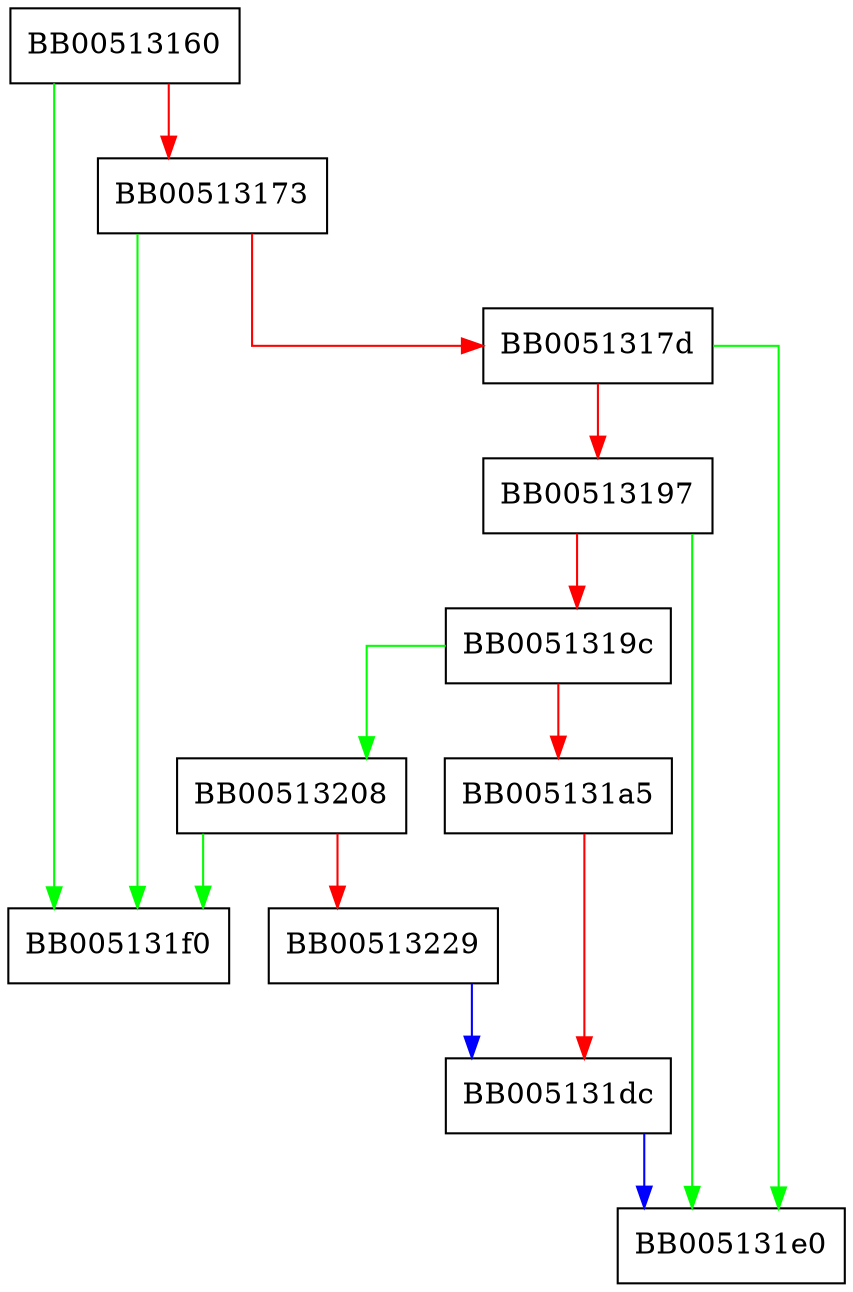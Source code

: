 digraph i2d_ASN1_OBJECT {
  node [shape="box"];
  graph [splines=ortho];
  BB00513160 -> BB005131f0 [color="green"];
  BB00513160 -> BB00513173 [color="red"];
  BB00513173 -> BB005131f0 [color="green"];
  BB00513173 -> BB0051317d [color="red"];
  BB0051317d -> BB005131e0 [color="green"];
  BB0051317d -> BB00513197 [color="red"];
  BB00513197 -> BB005131e0 [color="green"];
  BB00513197 -> BB0051319c [color="red"];
  BB0051319c -> BB00513208 [color="green"];
  BB0051319c -> BB005131a5 [color="red"];
  BB005131a5 -> BB005131dc [color="red"];
  BB005131dc -> BB005131e0 [color="blue"];
  BB00513208 -> BB005131f0 [color="green"];
  BB00513208 -> BB00513229 [color="red"];
  BB00513229 -> BB005131dc [color="blue"];
}